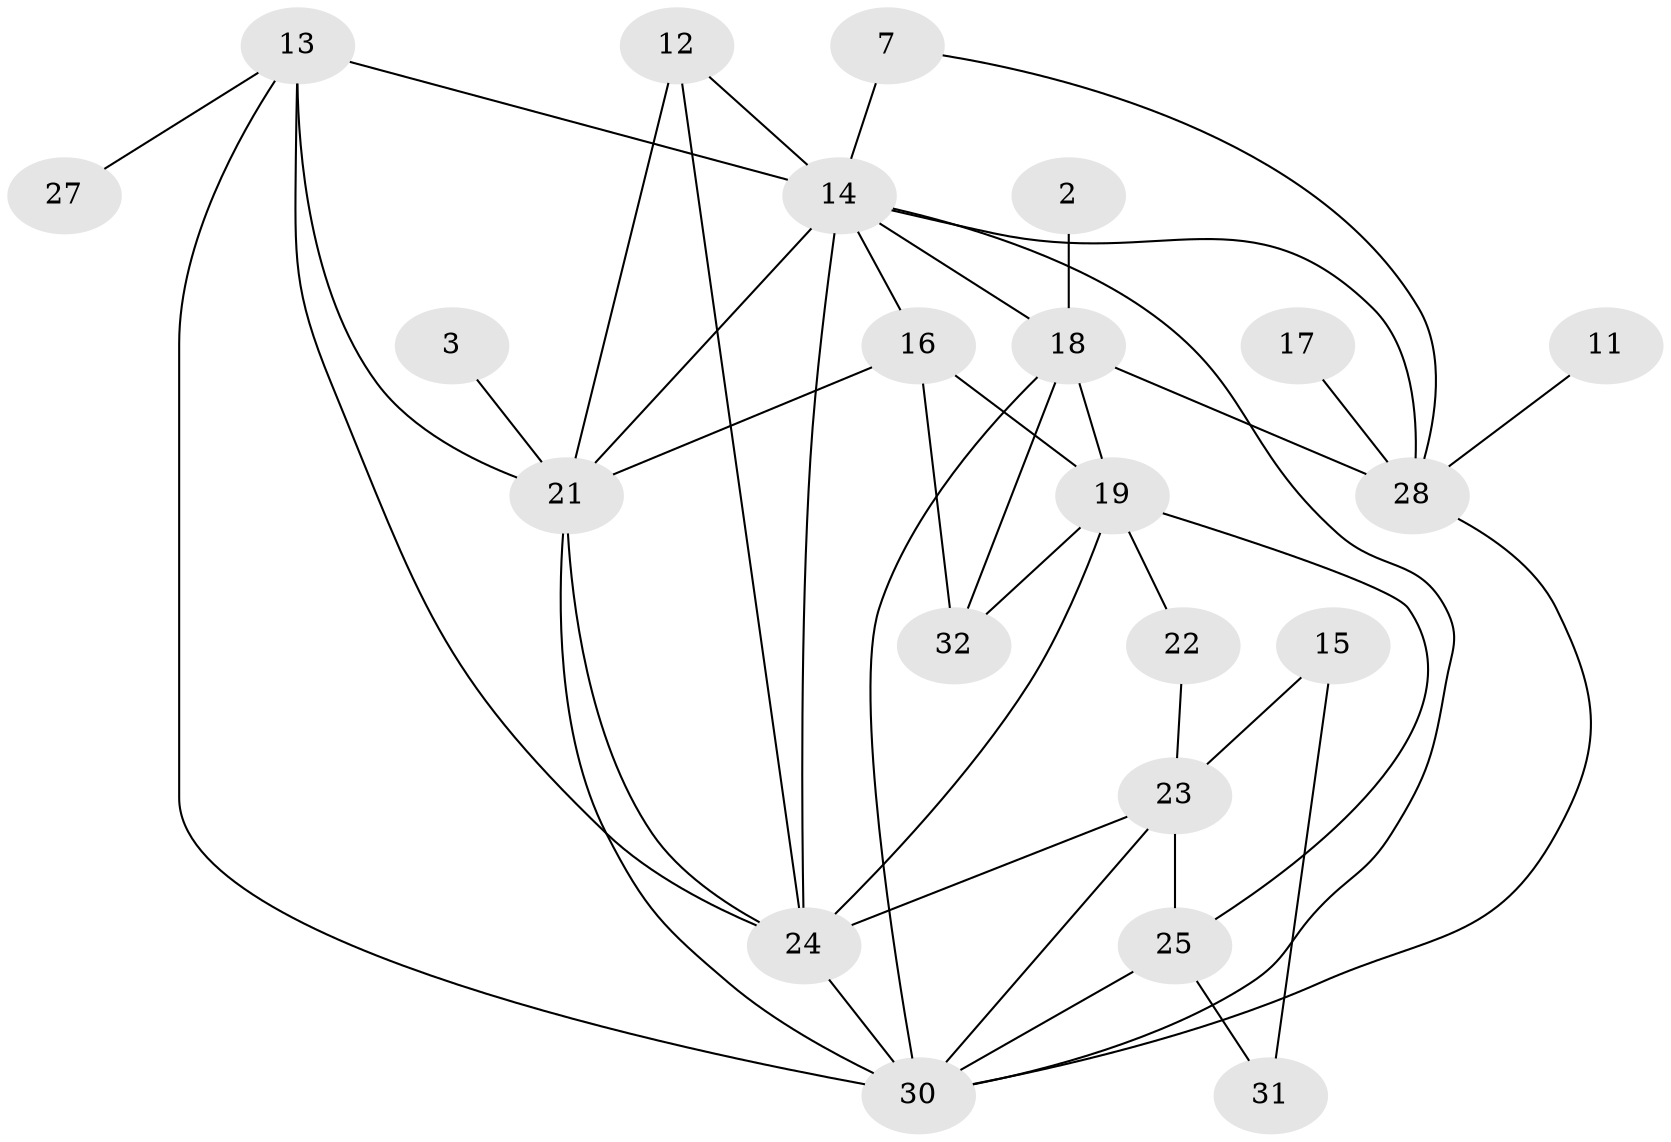 // original degree distribution, {1: 0.2641509433962264, 0: 0.07547169811320754, 2: 0.20754716981132076, 3: 0.19811320754716982, 5: 0.09433962264150944, 4: 0.11320754716981132, 7: 0.02830188679245283, 6: 0.018867924528301886}
// Generated by graph-tools (version 1.1) at 2025/35/03/04/25 23:35:56]
// undirected, 22 vertices, 43 edges
graph export_dot {
  node [color=gray90,style=filled];
  2;
  3;
  7;
  11;
  12;
  13;
  14;
  15;
  16;
  17;
  18;
  19;
  21;
  22;
  23;
  24;
  25;
  27;
  28;
  30;
  31;
  32;
  2 -- 18 [weight=1.0];
  3 -- 21 [weight=1.0];
  7 -- 14 [weight=1.0];
  7 -- 28 [weight=1.0];
  11 -- 28 [weight=2.0];
  12 -- 14 [weight=1.0];
  12 -- 21 [weight=2.0];
  12 -- 24 [weight=1.0];
  13 -- 14 [weight=2.0];
  13 -- 21 [weight=1.0];
  13 -- 24 [weight=1.0];
  13 -- 27 [weight=1.0];
  13 -- 30 [weight=1.0];
  14 -- 16 [weight=1.0];
  14 -- 18 [weight=1.0];
  14 -- 21 [weight=2.0];
  14 -- 24 [weight=1.0];
  14 -- 28 [weight=1.0];
  14 -- 30 [weight=1.0];
  15 -- 23 [weight=1.0];
  15 -- 31 [weight=1.0];
  16 -- 19 [weight=1.0];
  16 -- 21 [weight=2.0];
  16 -- 32 [weight=1.0];
  17 -- 28 [weight=1.0];
  18 -- 19 [weight=1.0];
  18 -- 28 [weight=3.0];
  18 -- 30 [weight=2.0];
  18 -- 32 [weight=1.0];
  19 -- 22 [weight=1.0];
  19 -- 24 [weight=2.0];
  19 -- 25 [weight=1.0];
  19 -- 32 [weight=1.0];
  21 -- 24 [weight=1.0];
  21 -- 30 [weight=2.0];
  22 -- 23 [weight=1.0];
  23 -- 24 [weight=1.0];
  23 -- 25 [weight=2.0];
  23 -- 30 [weight=1.0];
  24 -- 30 [weight=2.0];
  25 -- 30 [weight=1.0];
  25 -- 31 [weight=1.0];
  28 -- 30 [weight=1.0];
}
